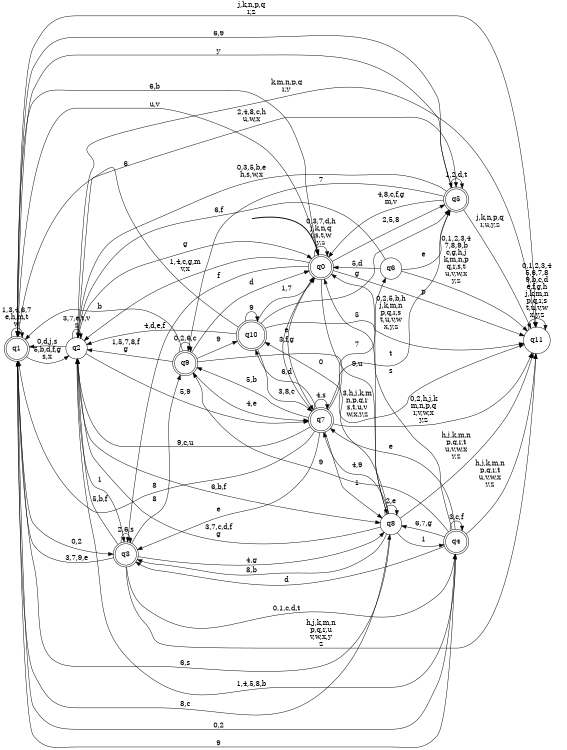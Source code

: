 digraph BlueStar {
__start0 [style = invis, shape = none, label = "", width = 0, height = 0];

rankdir=LR;
size="8,5";

s0 [style="rounded,filled", color="black", fillcolor="white" shape="doublecircle", label="q0"];
s1 [style="rounded,filled", color="black", fillcolor="white" shape="doublecircle", label="q1"];
s2 [style="filled", color="black", fillcolor="white" shape="circle", label="q2"];
s3 [style="rounded,filled", color="black", fillcolor="white" shape="doublecircle", label="q3"];
s4 [style="rounded,filled", color="black", fillcolor="white" shape="doublecircle", label="q4"];
s5 [style="rounded,filled", color="black", fillcolor="white" shape="doublecircle", label="q5"];
s6 [style="filled", color="black", fillcolor="white" shape="circle", label="q6"];
s7 [style="rounded,filled", color="black", fillcolor="white" shape="doublecircle", label="q7"];
s8 [style="filled", color="black", fillcolor="white" shape="circle", label="q8"];
s9 [style="rounded,filled", color="black", fillcolor="white" shape="doublecircle", label="q9"];
s10 [style="rounded,filled", color="black", fillcolor="white" shape="doublecircle", label="q10"];
s11 [style="filled", color="black", fillcolor="white" shape="circle", label="q11"];
subgraph cluster_main { 
	graph [pad=".75", ranksep="0.15", nodesep="0.15"];
	 style=invis; 
	__start0 -> s0 [penwidth=2];
}
s0 -> s0 [label="0,3,7,d,h\nj,k,n,q\nr,s,t,w\ny,z"];
s0 -> s1 [label="6,b"];
s0 -> s2 [label="1,4,c,g,m\nv,x"];
s0 -> s3 [label="f"];
s0 -> s5 [label="2,5,8"];
s0 -> s7 [label="e"];
s0 -> s8 [label="9,u"];
s0 -> s11 [label="p"];
s1 -> s0 [label="u,v"];
s1 -> s1 [label="1,3,4,6,7\ne,h,m,t\nw"];
s1 -> s2 [label="5,b,d,f,g\ns,x"];
s1 -> s3 [label="0,2"];
s1 -> s4 [label="9"];
s1 -> s5 [label="y"];
s1 -> s8 [label="8,c"];
s1 -> s11 [label="j,k,n,p,q\nr,z"];
s2 -> s0 [label="g"];
s2 -> s1 [label="0,d,j,s"];
s2 -> s2 [label="3,7,e,t,v\nz"];
s2 -> s3 [label="1"];
s2 -> s5 [label="2,4,8,c,h\nu,w,x"];
s2 -> s7 [label="5,9"];
s2 -> s8 [label="6,b,f"];
s2 -> s11 [label="k,m,n,p,q\nr,y"];
s3 -> s1 [label="3,7,9,e"];
s3 -> s2 [label="5,b,f"];
s3 -> s3 [label="2,6,s"];
s3 -> s4 [label="0,1,c,d,t"];
s3 -> s8 [label="4,g"];
s3 -> s9 [label="8"];
s3 -> s11 [label="h,j,k,m,n\np,q,r,u\nv,w,x,y\nz"];
s4 -> s0 [label="s"];
s4 -> s1 [label="0,2"];
s4 -> s2 [label="1,4,5,8,b"];
s4 -> s3 [label="d"];
s4 -> s4 [label="3,c,f"];
s4 -> s7 [label="e"];
s4 -> s8 [label="6,7,g"];
s4 -> s9 [label="9"];
s4 -> s11 [label="h,j,k,m,n\np,q,r,t\nu,v,w,x\ny,z"];
s5 -> s0 [label="4,8,c,f,g\nm,v"];
s5 -> s1 [label="6,9"];
s5 -> s2 [label="0,3,5,b,e\nh,s,w,x"];
s5 -> s5 [label="1,2,d,t"];
s5 -> s9 [label="7"];
s5 -> s11 [label="j,k,n,p,q\nr,u,y,z"];
s6 -> s0 [label="5,d"];
s6 -> s2 [label="6,f"];
s6 -> s5 [label="e"];
s6 -> s11 [label="0,1,2,3,4\n7,8,9,b\nc,g,h,j\nk,m,n,p\nq,r,s,t\nu,v,w,x\ny,z"];
s7 -> s0 [label="3,f,g"];
s7 -> s1 [label="8"];
s7 -> s2 [label="9,c,u"];
s7 -> s3 [label="e"];
s7 -> s5 [label="t"];
s7 -> s6 [label="7"];
s7 -> s7 [label="4,s"];
s7 -> s8 [label="1"];
s7 -> s9 [label="5,b"];
s7 -> s10 [label="6,d"];
s7 -> s11 [label="0,2,h,j,k\nm,n,p,q\nr,v,w,x\ny,z"];
s8 -> s0 [label="5"];
s8 -> s1 [label="6,s"];
s8 -> s2 [label="3,7,c,d,f\ng"];
s8 -> s3 [label="8,b"];
s8 -> s4 [label="1"];
s8 -> s7 [label="4,9"];
s8 -> s8 [label="2,e"];
s8 -> s10 [label="0"];
s8 -> s11 [label="h,j,k,m,n\np,q,r,t\nu,v,w,x\ny,z"];
s9 -> s0 [label="d"];
s9 -> s1 [label="b"];
s9 -> s2 [label="1,5,7,8,f\ng"];
s9 -> s7 [label="4,e"];
s9 -> s9 [label="0,2,6,c"];
s9 -> s10 [label="9"];
s9 -> s11 [label="3,h,j,k,m\nn,p,q,r\ns,t,u,v\nw,x,y,z"];
s10 -> s0 [label="1,7"];
s10 -> s1 [label="6"];
s10 -> s2 [label="4,d,e,f"];
s10 -> s5 [label="g"];
s10 -> s7 [label="3,8,c"];
s10 -> s10 [label="9"];
s10 -> s11 [label="0,2,5,b,h\nj,k,m,n\np,q,r,s\nt,u,v,w\nx,y,z"];
s11 -> s11 [label="0,1,2,3,4\n5,6,7,8\n9,b,c,d\ne,f,g,h\nj,k,m,n\np,q,r,s\nt,u,v,w\nx,y,z"];

}